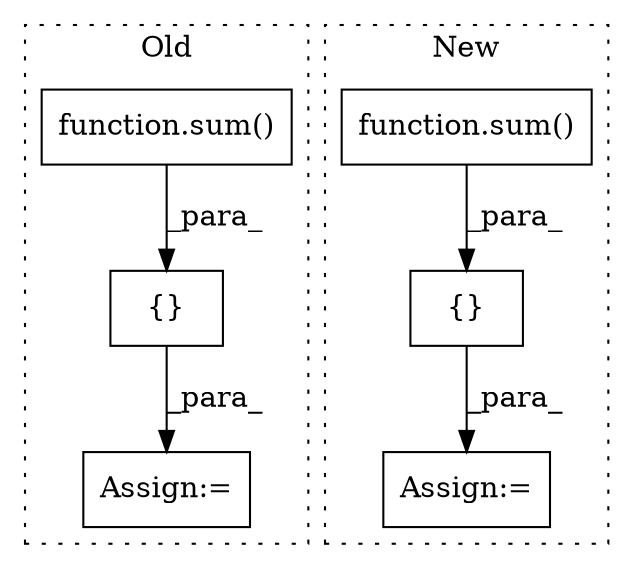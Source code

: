 digraph G {
subgraph cluster0 {
1 [label="{}" a="59" s="1724,1737" l="1,0" shape="box"];
3 [label="Assign:=" a="68" s="1997" l="4" shape="box"];
6 [label="function.sum()" a="75" s="1662,1687" l="4,1" shape="box"];
label = "Old";
style="dotted";
}
subgraph cluster1 {
2 [label="function.sum()" a="75" s="1681,1699" l="4,1" shape="box"];
4 [label="Assign:=" a="68" s="2099" l="3" shape="box"];
5 [label="{}" a="59" s="1665,1700" l="1,0" shape="box"];
label = "New";
style="dotted";
}
1 -> 3 [label="_para_"];
2 -> 5 [label="_para_"];
5 -> 4 [label="_para_"];
6 -> 1 [label="_para_"];
}